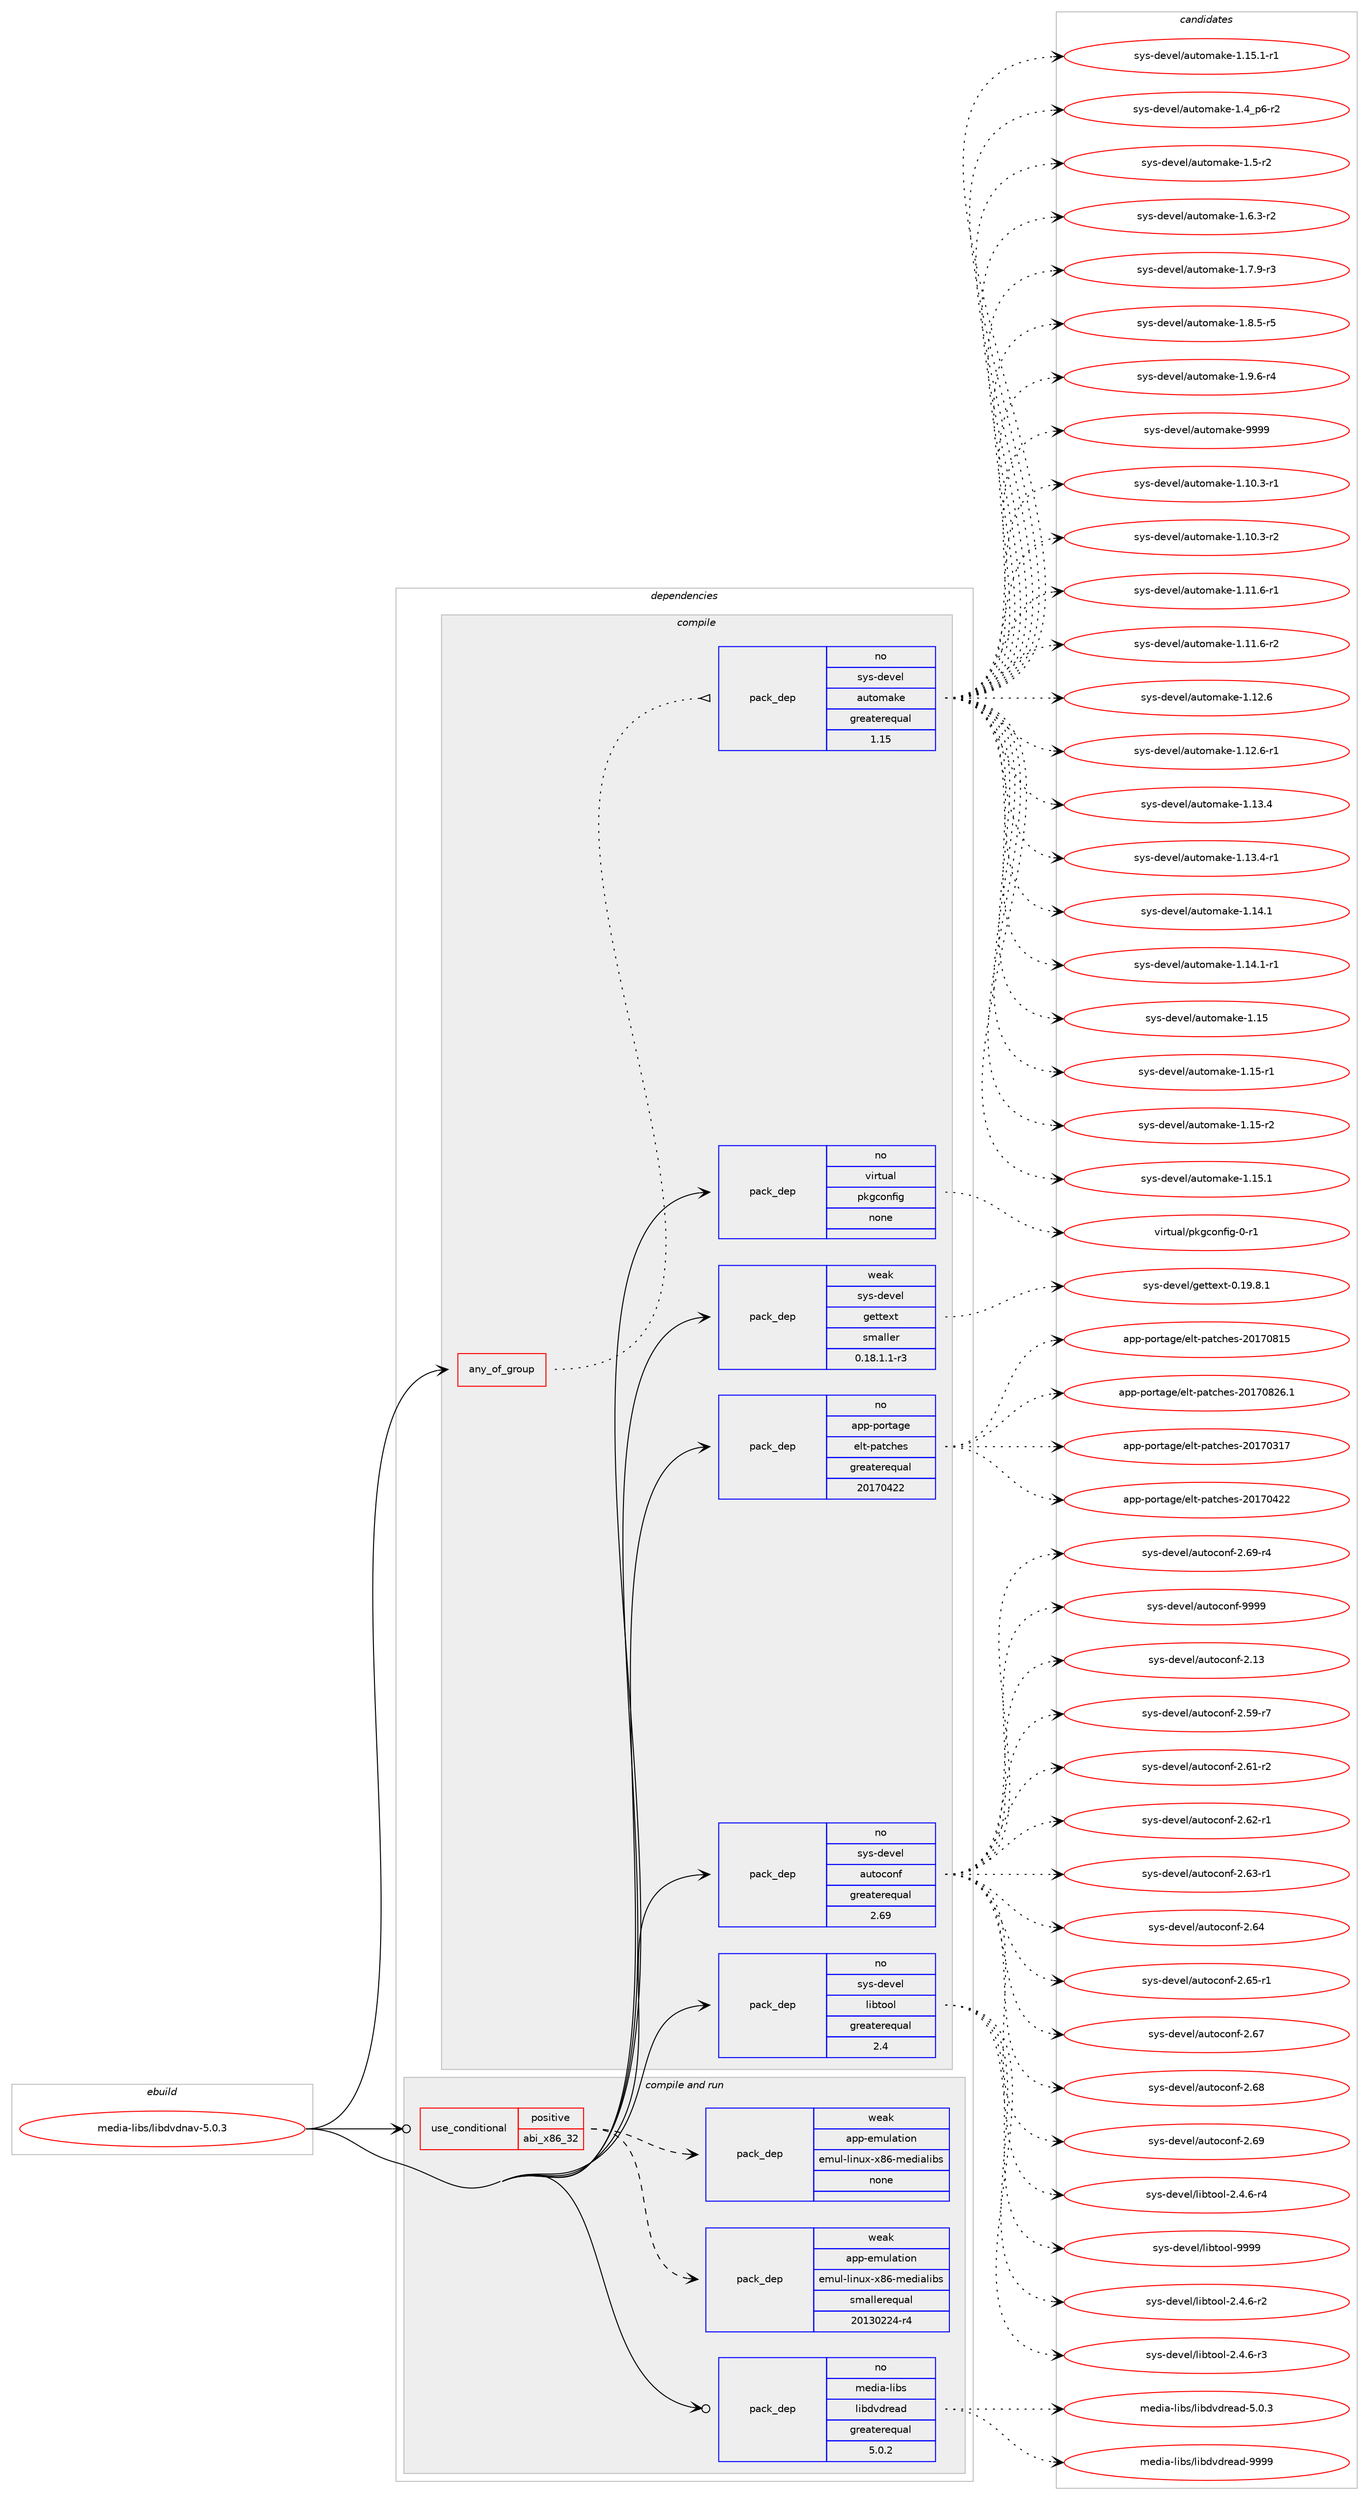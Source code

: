 digraph prolog {

# *************
# Graph options
# *************

newrank=true;
concentrate=true;
compound=true;
graph [rankdir=LR,fontname=Helvetica,fontsize=10,ranksep=1.5];#, ranksep=2.5, nodesep=0.2];
edge  [arrowhead=vee];
node  [fontname=Helvetica,fontsize=10];

# **********
# The ebuild
# **********

subgraph cluster_leftcol {
color=gray;
rank=same;
label=<<i>ebuild</i>>;
id [label="media-libs/libdvdnav-5.0.3", color=red, width=4, href="../media-libs/libdvdnav-5.0.3.svg"];
}

# ****************
# The dependencies
# ****************

subgraph cluster_midcol {
color=gray;
label=<<i>dependencies</i>>;
subgraph cluster_compile {
fillcolor="#eeeeee";
style=filled;
label=<<i>compile</i>>;
subgraph any5489 {
dependency363282 [label=<<TABLE BORDER="0" CELLBORDER="1" CELLSPACING="0" CELLPADDING="4"><TR><TD CELLPADDING="10">any_of_group</TD></TR></TABLE>>, shape=none, color=red];subgraph pack268042 {
dependency363283 [label=<<TABLE BORDER="0" CELLBORDER="1" CELLSPACING="0" CELLPADDING="4" WIDTH="220"><TR><TD ROWSPAN="6" CELLPADDING="30">pack_dep</TD></TR><TR><TD WIDTH="110">no</TD></TR><TR><TD>sys-devel</TD></TR><TR><TD>automake</TD></TR><TR><TD>greaterequal</TD></TR><TR><TD>1.15</TD></TR></TABLE>>, shape=none, color=blue];
}
dependency363282:e -> dependency363283:w [weight=20,style="dotted",arrowhead="oinv"];
}
id:e -> dependency363282:w [weight=20,style="solid",arrowhead="vee"];
subgraph pack268043 {
dependency363284 [label=<<TABLE BORDER="0" CELLBORDER="1" CELLSPACING="0" CELLPADDING="4" WIDTH="220"><TR><TD ROWSPAN="6" CELLPADDING="30">pack_dep</TD></TR><TR><TD WIDTH="110">no</TD></TR><TR><TD>app-portage</TD></TR><TR><TD>elt-patches</TD></TR><TR><TD>greaterequal</TD></TR><TR><TD>20170422</TD></TR></TABLE>>, shape=none, color=blue];
}
id:e -> dependency363284:w [weight=20,style="solid",arrowhead="vee"];
subgraph pack268044 {
dependency363285 [label=<<TABLE BORDER="0" CELLBORDER="1" CELLSPACING="0" CELLPADDING="4" WIDTH="220"><TR><TD ROWSPAN="6" CELLPADDING="30">pack_dep</TD></TR><TR><TD WIDTH="110">no</TD></TR><TR><TD>sys-devel</TD></TR><TR><TD>autoconf</TD></TR><TR><TD>greaterequal</TD></TR><TR><TD>2.69</TD></TR></TABLE>>, shape=none, color=blue];
}
id:e -> dependency363285:w [weight=20,style="solid",arrowhead="vee"];
subgraph pack268045 {
dependency363286 [label=<<TABLE BORDER="0" CELLBORDER="1" CELLSPACING="0" CELLPADDING="4" WIDTH="220"><TR><TD ROWSPAN="6" CELLPADDING="30">pack_dep</TD></TR><TR><TD WIDTH="110">no</TD></TR><TR><TD>sys-devel</TD></TR><TR><TD>libtool</TD></TR><TR><TD>greaterequal</TD></TR><TR><TD>2.4</TD></TR></TABLE>>, shape=none, color=blue];
}
id:e -> dependency363286:w [weight=20,style="solid",arrowhead="vee"];
subgraph pack268046 {
dependency363287 [label=<<TABLE BORDER="0" CELLBORDER="1" CELLSPACING="0" CELLPADDING="4" WIDTH="220"><TR><TD ROWSPAN="6" CELLPADDING="30">pack_dep</TD></TR><TR><TD WIDTH="110">no</TD></TR><TR><TD>virtual</TD></TR><TR><TD>pkgconfig</TD></TR><TR><TD>none</TD></TR><TR><TD></TD></TR></TABLE>>, shape=none, color=blue];
}
id:e -> dependency363287:w [weight=20,style="solid",arrowhead="vee"];
subgraph pack268047 {
dependency363288 [label=<<TABLE BORDER="0" CELLBORDER="1" CELLSPACING="0" CELLPADDING="4" WIDTH="220"><TR><TD ROWSPAN="6" CELLPADDING="30">pack_dep</TD></TR><TR><TD WIDTH="110">weak</TD></TR><TR><TD>sys-devel</TD></TR><TR><TD>gettext</TD></TR><TR><TD>smaller</TD></TR><TR><TD>0.18.1.1-r3</TD></TR></TABLE>>, shape=none, color=blue];
}
id:e -> dependency363288:w [weight=20,style="solid",arrowhead="vee"];
}
subgraph cluster_compileandrun {
fillcolor="#eeeeee";
style=filled;
label=<<i>compile and run</i>>;
subgraph cond89613 {
dependency363289 [label=<<TABLE BORDER="0" CELLBORDER="1" CELLSPACING="0" CELLPADDING="4"><TR><TD ROWSPAN="3" CELLPADDING="10">use_conditional</TD></TR><TR><TD>positive</TD></TR><TR><TD>abi_x86_32</TD></TR></TABLE>>, shape=none, color=red];
subgraph pack268048 {
dependency363290 [label=<<TABLE BORDER="0" CELLBORDER="1" CELLSPACING="0" CELLPADDING="4" WIDTH="220"><TR><TD ROWSPAN="6" CELLPADDING="30">pack_dep</TD></TR><TR><TD WIDTH="110">weak</TD></TR><TR><TD>app-emulation</TD></TR><TR><TD>emul-linux-x86-medialibs</TD></TR><TR><TD>smallerequal</TD></TR><TR><TD>20130224-r4</TD></TR></TABLE>>, shape=none, color=blue];
}
dependency363289:e -> dependency363290:w [weight=20,style="dashed",arrowhead="vee"];
subgraph pack268049 {
dependency363291 [label=<<TABLE BORDER="0" CELLBORDER="1" CELLSPACING="0" CELLPADDING="4" WIDTH="220"><TR><TD ROWSPAN="6" CELLPADDING="30">pack_dep</TD></TR><TR><TD WIDTH="110">weak</TD></TR><TR><TD>app-emulation</TD></TR><TR><TD>emul-linux-x86-medialibs</TD></TR><TR><TD>none</TD></TR><TR><TD></TD></TR></TABLE>>, shape=none, color=blue];
}
dependency363289:e -> dependency363291:w [weight=20,style="dashed",arrowhead="vee"];
}
id:e -> dependency363289:w [weight=20,style="solid",arrowhead="odotvee"];
subgraph pack268050 {
dependency363292 [label=<<TABLE BORDER="0" CELLBORDER="1" CELLSPACING="0" CELLPADDING="4" WIDTH="220"><TR><TD ROWSPAN="6" CELLPADDING="30">pack_dep</TD></TR><TR><TD WIDTH="110">no</TD></TR><TR><TD>media-libs</TD></TR><TR><TD>libdvdread</TD></TR><TR><TD>greaterequal</TD></TR><TR><TD>5.0.2</TD></TR></TABLE>>, shape=none, color=blue];
}
id:e -> dependency363292:w [weight=20,style="solid",arrowhead="odotvee"];
}
subgraph cluster_run {
fillcolor="#eeeeee";
style=filled;
label=<<i>run</i>>;
}
}

# **************
# The candidates
# **************

subgraph cluster_choices {
rank=same;
color=gray;
label=<<i>candidates</i>>;

subgraph choice268042 {
color=black;
nodesep=1;
choice11512111545100101118101108479711711611110997107101454946494846514511449 [label="sys-devel/automake-1.10.3-r1", color=red, width=4,href="../sys-devel/automake-1.10.3-r1.svg"];
choice11512111545100101118101108479711711611110997107101454946494846514511450 [label="sys-devel/automake-1.10.3-r2", color=red, width=4,href="../sys-devel/automake-1.10.3-r2.svg"];
choice11512111545100101118101108479711711611110997107101454946494946544511449 [label="sys-devel/automake-1.11.6-r1", color=red, width=4,href="../sys-devel/automake-1.11.6-r1.svg"];
choice11512111545100101118101108479711711611110997107101454946494946544511450 [label="sys-devel/automake-1.11.6-r2", color=red, width=4,href="../sys-devel/automake-1.11.6-r2.svg"];
choice1151211154510010111810110847971171161111099710710145494649504654 [label="sys-devel/automake-1.12.6", color=red, width=4,href="../sys-devel/automake-1.12.6.svg"];
choice11512111545100101118101108479711711611110997107101454946495046544511449 [label="sys-devel/automake-1.12.6-r1", color=red, width=4,href="../sys-devel/automake-1.12.6-r1.svg"];
choice1151211154510010111810110847971171161111099710710145494649514652 [label="sys-devel/automake-1.13.4", color=red, width=4,href="../sys-devel/automake-1.13.4.svg"];
choice11512111545100101118101108479711711611110997107101454946495146524511449 [label="sys-devel/automake-1.13.4-r1", color=red, width=4,href="../sys-devel/automake-1.13.4-r1.svg"];
choice1151211154510010111810110847971171161111099710710145494649524649 [label="sys-devel/automake-1.14.1", color=red, width=4,href="../sys-devel/automake-1.14.1.svg"];
choice11512111545100101118101108479711711611110997107101454946495246494511449 [label="sys-devel/automake-1.14.1-r1", color=red, width=4,href="../sys-devel/automake-1.14.1-r1.svg"];
choice115121115451001011181011084797117116111109971071014549464953 [label="sys-devel/automake-1.15", color=red, width=4,href="../sys-devel/automake-1.15.svg"];
choice1151211154510010111810110847971171161111099710710145494649534511449 [label="sys-devel/automake-1.15-r1", color=red, width=4,href="../sys-devel/automake-1.15-r1.svg"];
choice1151211154510010111810110847971171161111099710710145494649534511450 [label="sys-devel/automake-1.15-r2", color=red, width=4,href="../sys-devel/automake-1.15-r2.svg"];
choice1151211154510010111810110847971171161111099710710145494649534649 [label="sys-devel/automake-1.15.1", color=red, width=4,href="../sys-devel/automake-1.15.1.svg"];
choice11512111545100101118101108479711711611110997107101454946495346494511449 [label="sys-devel/automake-1.15.1-r1", color=red, width=4,href="../sys-devel/automake-1.15.1-r1.svg"];
choice115121115451001011181011084797117116111109971071014549465295112544511450 [label="sys-devel/automake-1.4_p6-r2", color=red, width=4,href="../sys-devel/automake-1.4_p6-r2.svg"];
choice11512111545100101118101108479711711611110997107101454946534511450 [label="sys-devel/automake-1.5-r2", color=red, width=4,href="../sys-devel/automake-1.5-r2.svg"];
choice115121115451001011181011084797117116111109971071014549465446514511450 [label="sys-devel/automake-1.6.3-r2", color=red, width=4,href="../sys-devel/automake-1.6.3-r2.svg"];
choice115121115451001011181011084797117116111109971071014549465546574511451 [label="sys-devel/automake-1.7.9-r3", color=red, width=4,href="../sys-devel/automake-1.7.9-r3.svg"];
choice115121115451001011181011084797117116111109971071014549465646534511453 [label="sys-devel/automake-1.8.5-r5", color=red, width=4,href="../sys-devel/automake-1.8.5-r5.svg"];
choice115121115451001011181011084797117116111109971071014549465746544511452 [label="sys-devel/automake-1.9.6-r4", color=red, width=4,href="../sys-devel/automake-1.9.6-r4.svg"];
choice115121115451001011181011084797117116111109971071014557575757 [label="sys-devel/automake-9999", color=red, width=4,href="../sys-devel/automake-9999.svg"];
dependency363283:e -> choice11512111545100101118101108479711711611110997107101454946494846514511449:w [style=dotted,weight="100"];
dependency363283:e -> choice11512111545100101118101108479711711611110997107101454946494846514511450:w [style=dotted,weight="100"];
dependency363283:e -> choice11512111545100101118101108479711711611110997107101454946494946544511449:w [style=dotted,weight="100"];
dependency363283:e -> choice11512111545100101118101108479711711611110997107101454946494946544511450:w [style=dotted,weight="100"];
dependency363283:e -> choice1151211154510010111810110847971171161111099710710145494649504654:w [style=dotted,weight="100"];
dependency363283:e -> choice11512111545100101118101108479711711611110997107101454946495046544511449:w [style=dotted,weight="100"];
dependency363283:e -> choice1151211154510010111810110847971171161111099710710145494649514652:w [style=dotted,weight="100"];
dependency363283:e -> choice11512111545100101118101108479711711611110997107101454946495146524511449:w [style=dotted,weight="100"];
dependency363283:e -> choice1151211154510010111810110847971171161111099710710145494649524649:w [style=dotted,weight="100"];
dependency363283:e -> choice11512111545100101118101108479711711611110997107101454946495246494511449:w [style=dotted,weight="100"];
dependency363283:e -> choice115121115451001011181011084797117116111109971071014549464953:w [style=dotted,weight="100"];
dependency363283:e -> choice1151211154510010111810110847971171161111099710710145494649534511449:w [style=dotted,weight="100"];
dependency363283:e -> choice1151211154510010111810110847971171161111099710710145494649534511450:w [style=dotted,weight="100"];
dependency363283:e -> choice1151211154510010111810110847971171161111099710710145494649534649:w [style=dotted,weight="100"];
dependency363283:e -> choice11512111545100101118101108479711711611110997107101454946495346494511449:w [style=dotted,weight="100"];
dependency363283:e -> choice115121115451001011181011084797117116111109971071014549465295112544511450:w [style=dotted,weight="100"];
dependency363283:e -> choice11512111545100101118101108479711711611110997107101454946534511450:w [style=dotted,weight="100"];
dependency363283:e -> choice115121115451001011181011084797117116111109971071014549465446514511450:w [style=dotted,weight="100"];
dependency363283:e -> choice115121115451001011181011084797117116111109971071014549465546574511451:w [style=dotted,weight="100"];
dependency363283:e -> choice115121115451001011181011084797117116111109971071014549465646534511453:w [style=dotted,weight="100"];
dependency363283:e -> choice115121115451001011181011084797117116111109971071014549465746544511452:w [style=dotted,weight="100"];
dependency363283:e -> choice115121115451001011181011084797117116111109971071014557575757:w [style=dotted,weight="100"];
}
subgraph choice268043 {
color=black;
nodesep=1;
choice97112112451121111141169710310147101108116451129711699104101115455048495548514955 [label="app-portage/elt-patches-20170317", color=red, width=4,href="../app-portage/elt-patches-20170317.svg"];
choice97112112451121111141169710310147101108116451129711699104101115455048495548525050 [label="app-portage/elt-patches-20170422", color=red, width=4,href="../app-portage/elt-patches-20170422.svg"];
choice97112112451121111141169710310147101108116451129711699104101115455048495548564953 [label="app-portage/elt-patches-20170815", color=red, width=4,href="../app-portage/elt-patches-20170815.svg"];
choice971121124511211111411697103101471011081164511297116991041011154550484955485650544649 [label="app-portage/elt-patches-20170826.1", color=red, width=4,href="../app-portage/elt-patches-20170826.1.svg"];
dependency363284:e -> choice97112112451121111141169710310147101108116451129711699104101115455048495548514955:w [style=dotted,weight="100"];
dependency363284:e -> choice97112112451121111141169710310147101108116451129711699104101115455048495548525050:w [style=dotted,weight="100"];
dependency363284:e -> choice97112112451121111141169710310147101108116451129711699104101115455048495548564953:w [style=dotted,weight="100"];
dependency363284:e -> choice971121124511211111411697103101471011081164511297116991041011154550484955485650544649:w [style=dotted,weight="100"];
}
subgraph choice268044 {
color=black;
nodesep=1;
choice115121115451001011181011084797117116111991111101024550464951 [label="sys-devel/autoconf-2.13", color=red, width=4,href="../sys-devel/autoconf-2.13.svg"];
choice1151211154510010111810110847971171161119911111010245504653574511455 [label="sys-devel/autoconf-2.59-r7", color=red, width=4,href="../sys-devel/autoconf-2.59-r7.svg"];
choice1151211154510010111810110847971171161119911111010245504654494511450 [label="sys-devel/autoconf-2.61-r2", color=red, width=4,href="../sys-devel/autoconf-2.61-r2.svg"];
choice1151211154510010111810110847971171161119911111010245504654504511449 [label="sys-devel/autoconf-2.62-r1", color=red, width=4,href="../sys-devel/autoconf-2.62-r1.svg"];
choice1151211154510010111810110847971171161119911111010245504654514511449 [label="sys-devel/autoconf-2.63-r1", color=red, width=4,href="../sys-devel/autoconf-2.63-r1.svg"];
choice115121115451001011181011084797117116111991111101024550465452 [label="sys-devel/autoconf-2.64", color=red, width=4,href="../sys-devel/autoconf-2.64.svg"];
choice1151211154510010111810110847971171161119911111010245504654534511449 [label="sys-devel/autoconf-2.65-r1", color=red, width=4,href="../sys-devel/autoconf-2.65-r1.svg"];
choice115121115451001011181011084797117116111991111101024550465455 [label="sys-devel/autoconf-2.67", color=red, width=4,href="../sys-devel/autoconf-2.67.svg"];
choice115121115451001011181011084797117116111991111101024550465456 [label="sys-devel/autoconf-2.68", color=red, width=4,href="../sys-devel/autoconf-2.68.svg"];
choice115121115451001011181011084797117116111991111101024550465457 [label="sys-devel/autoconf-2.69", color=red, width=4,href="../sys-devel/autoconf-2.69.svg"];
choice1151211154510010111810110847971171161119911111010245504654574511452 [label="sys-devel/autoconf-2.69-r4", color=red, width=4,href="../sys-devel/autoconf-2.69-r4.svg"];
choice115121115451001011181011084797117116111991111101024557575757 [label="sys-devel/autoconf-9999", color=red, width=4,href="../sys-devel/autoconf-9999.svg"];
dependency363285:e -> choice115121115451001011181011084797117116111991111101024550464951:w [style=dotted,weight="100"];
dependency363285:e -> choice1151211154510010111810110847971171161119911111010245504653574511455:w [style=dotted,weight="100"];
dependency363285:e -> choice1151211154510010111810110847971171161119911111010245504654494511450:w [style=dotted,weight="100"];
dependency363285:e -> choice1151211154510010111810110847971171161119911111010245504654504511449:w [style=dotted,weight="100"];
dependency363285:e -> choice1151211154510010111810110847971171161119911111010245504654514511449:w [style=dotted,weight="100"];
dependency363285:e -> choice115121115451001011181011084797117116111991111101024550465452:w [style=dotted,weight="100"];
dependency363285:e -> choice1151211154510010111810110847971171161119911111010245504654534511449:w [style=dotted,weight="100"];
dependency363285:e -> choice115121115451001011181011084797117116111991111101024550465455:w [style=dotted,weight="100"];
dependency363285:e -> choice115121115451001011181011084797117116111991111101024550465456:w [style=dotted,weight="100"];
dependency363285:e -> choice115121115451001011181011084797117116111991111101024550465457:w [style=dotted,weight="100"];
dependency363285:e -> choice1151211154510010111810110847971171161119911111010245504654574511452:w [style=dotted,weight="100"];
dependency363285:e -> choice115121115451001011181011084797117116111991111101024557575757:w [style=dotted,weight="100"];
}
subgraph choice268045 {
color=black;
nodesep=1;
choice1151211154510010111810110847108105981161111111084550465246544511450 [label="sys-devel/libtool-2.4.6-r2", color=red, width=4,href="../sys-devel/libtool-2.4.6-r2.svg"];
choice1151211154510010111810110847108105981161111111084550465246544511451 [label="sys-devel/libtool-2.4.6-r3", color=red, width=4,href="../sys-devel/libtool-2.4.6-r3.svg"];
choice1151211154510010111810110847108105981161111111084550465246544511452 [label="sys-devel/libtool-2.4.6-r4", color=red, width=4,href="../sys-devel/libtool-2.4.6-r4.svg"];
choice1151211154510010111810110847108105981161111111084557575757 [label="sys-devel/libtool-9999", color=red, width=4,href="../sys-devel/libtool-9999.svg"];
dependency363286:e -> choice1151211154510010111810110847108105981161111111084550465246544511450:w [style=dotted,weight="100"];
dependency363286:e -> choice1151211154510010111810110847108105981161111111084550465246544511451:w [style=dotted,weight="100"];
dependency363286:e -> choice1151211154510010111810110847108105981161111111084550465246544511452:w [style=dotted,weight="100"];
dependency363286:e -> choice1151211154510010111810110847108105981161111111084557575757:w [style=dotted,weight="100"];
}
subgraph choice268046 {
color=black;
nodesep=1;
choice11810511411611797108471121071039911111010210510345484511449 [label="virtual/pkgconfig-0-r1", color=red, width=4,href="../virtual/pkgconfig-0-r1.svg"];
dependency363287:e -> choice11810511411611797108471121071039911111010210510345484511449:w [style=dotted,weight="100"];
}
subgraph choice268047 {
color=black;
nodesep=1;
choice1151211154510010111810110847103101116116101120116454846495746564649 [label="sys-devel/gettext-0.19.8.1", color=red, width=4,href="../sys-devel/gettext-0.19.8.1.svg"];
dependency363288:e -> choice1151211154510010111810110847103101116116101120116454846495746564649:w [style=dotted,weight="100"];
}
subgraph choice268048 {
color=black;
nodesep=1;
}
subgraph choice268049 {
color=black;
nodesep=1;
}
subgraph choice268050 {
color=black;
nodesep=1;
choice109101100105974510810598115471081059810011810011410197100455346484651 [label="media-libs/libdvdread-5.0.3", color=red, width=4,href="../media-libs/libdvdread-5.0.3.svg"];
choice1091011001059745108105981154710810598100118100114101971004557575757 [label="media-libs/libdvdread-9999", color=red, width=4,href="../media-libs/libdvdread-9999.svg"];
dependency363292:e -> choice109101100105974510810598115471081059810011810011410197100455346484651:w [style=dotted,weight="100"];
dependency363292:e -> choice1091011001059745108105981154710810598100118100114101971004557575757:w [style=dotted,weight="100"];
}
}

}
